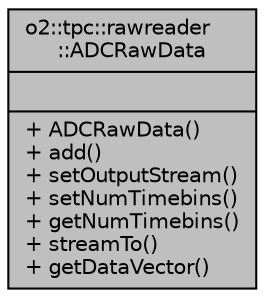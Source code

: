 digraph "o2::tpc::rawreader::ADCRawData"
{
 // INTERACTIVE_SVG=YES
  bgcolor="transparent";
  edge [fontname="Helvetica",fontsize="10",labelfontname="Helvetica",labelfontsize="10"];
  node [fontname="Helvetica",fontsize="10",shape=record];
  Node1 [label="{o2::tpc::rawreader\l::ADCRawData\n||+ ADCRawData()\l+ add()\l+ setOutputStream()\l+ setNumTimebins()\l+ getNumTimebins()\l+ streamTo()\l+ getDataVector()\l}",height=0.2,width=0.4,color="black", fillcolor="grey75", style="filled", fontcolor="black"];
}
